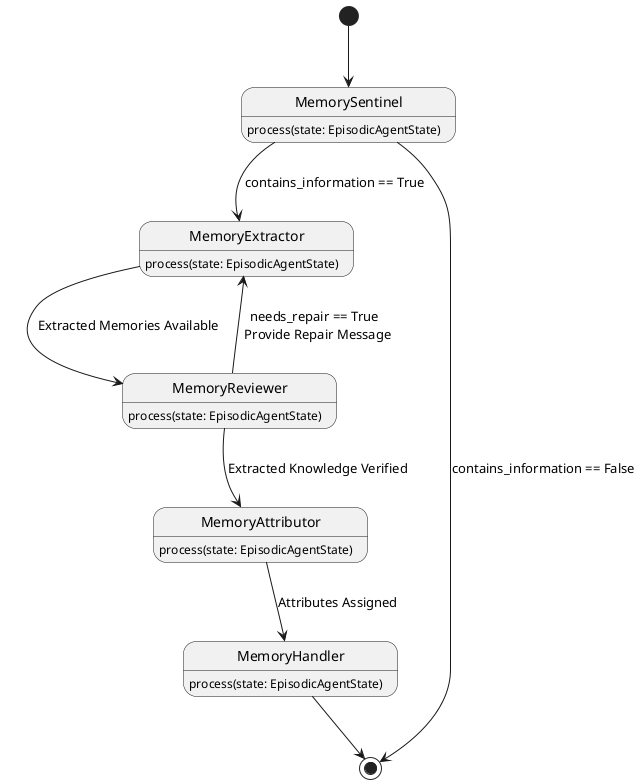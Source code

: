 @startuml
[*] --> MemorySentinel

state MemorySentinel {
    MemorySentinel: process(state: EpisodicAgentState)
}

MemorySentinel --> MemoryExtractor : contains_information == True
MemorySentinel --> [*] : contains_information == False

state MemoryExtractor {
    MemoryExtractor: process(state: EpisodicAgentState)
}

MemoryExtractor --> MemoryReviewer : Extracted Memories Available

state MemoryReviewer {
    MemoryReviewer: process(state: EpisodicAgentState)
}

MemoryReviewer --> MemoryAttributor : Extracted Knowledge Verified
MemoryReviewer --> MemoryExtractor : needs_repair == True \n Provide Repair Message

state MemoryAttributor {
    MemoryAttributor: process(state: EpisodicAgentState)
}

MemoryAttributor --> MemoryHandler : Attributes Assigned

state MemoryHandler {
    MemoryHandler: process(state: EpisodicAgentState)
}

MemoryHandler --> [*]

@enduml
